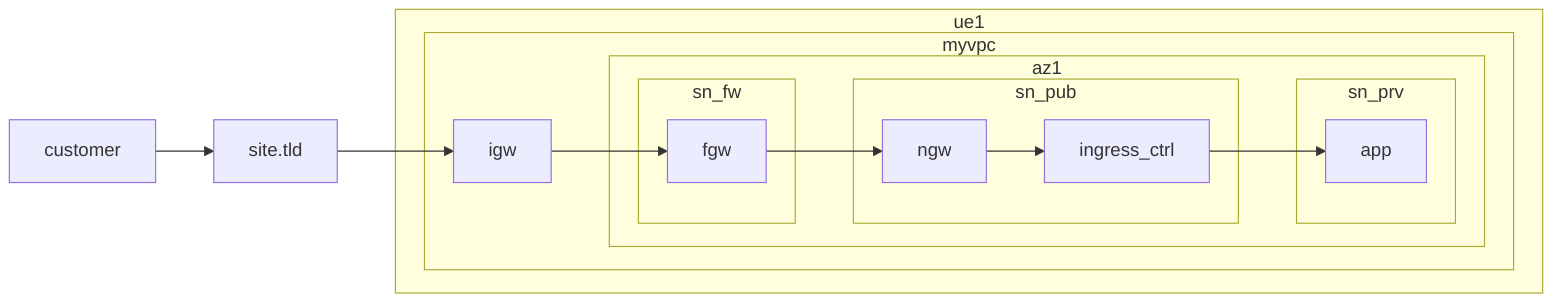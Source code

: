 graph LR;

subgraph sn_fw
  fgw 
end
subgraph sn_pub
  ngw
  ingress_ctrl
end
subgraph sn_prv
  app
end
subgraph az1
    sn_fw
    sn_prv
    sn_pub
end
subgraph myvpc
    az1
    igw
end

subgraph ue1
  myvpc
end


customer --> site.tld --> igw --> fgw --> ngw --> ingress_ctrl --> app